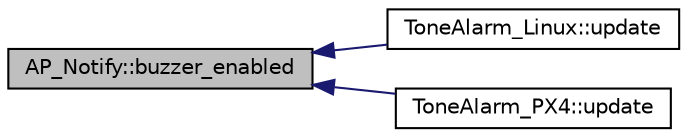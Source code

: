 digraph "AP_Notify::buzzer_enabled"
{
 // INTERACTIVE_SVG=YES
  edge [fontname="Helvetica",fontsize="10",labelfontname="Helvetica",labelfontsize="10"];
  node [fontname="Helvetica",fontsize="10",shape=record];
  rankdir="LR";
  Node1 [label="AP_Notify::buzzer_enabled",height=0.2,width=0.4,color="black", fillcolor="grey75", style="filled", fontcolor="black"];
  Node1 -> Node2 [dir="back",color="midnightblue",fontsize="10",style="solid",fontname="Helvetica"];
  Node2 [label="ToneAlarm_Linux::update",height=0.2,width=0.4,color="black", fillcolor="white", style="filled",URL="$classToneAlarm__Linux.html#a981e6bf0d3b9b2dd0bd81c9e5e169a72",tooltip="update - updates led according to timed_updated. Should be called at 50Hz "];
  Node1 -> Node3 [dir="back",color="midnightblue",fontsize="10",style="solid",fontname="Helvetica"];
  Node3 [label="ToneAlarm_PX4::update",height=0.2,width=0.4,color="black", fillcolor="white", style="filled",URL="$classToneAlarm__PX4.html#afa62a6241bf150720d1f8d16c9e41cc2",tooltip="update - updates led according to timed_updated. Should be called at 50Hz "];
}
